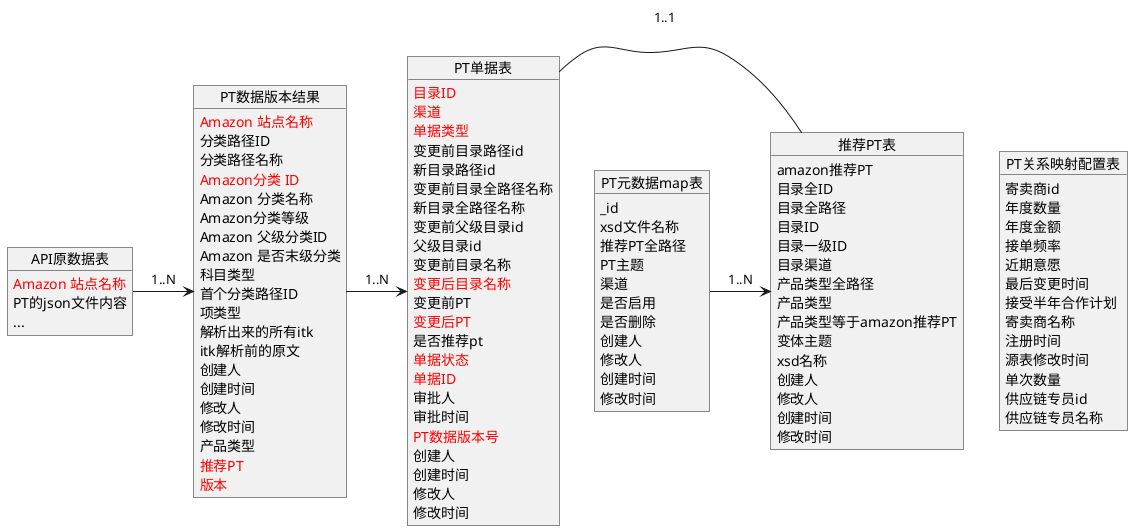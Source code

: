 @startuml

object API原数据表 {
    <color #red>Amazon 站点名称
    PT的json文件内容
    ...
}

object PT数据版本结果 {
     <color #red>Amazon 站点名称
     分类路径ID
     分类路径名称
     <color #red>Amazon分类 ID
     Amazon 分类名称
     Amazon分类等级
     Amazon 父级分类ID
     Amazon 是否末级分类
     科目类型
     首个分类路径ID
     项类型
     解析出来的所有itk
     itk解析前的原文
     创建人
     创建时间
     修改人
     修改时间
     产品类型
     <color #red>推荐PT
     <color #red>版本
}

object PT单据表 {
	<color #red>目录ID
	<color #red>渠道
    <color #red>单据类型
    变更前目录路径id
    新目录路径id
    变更前目录全路径名称
    新目录全路径名称
    变更前父级目录id
    父级目录id
    变更前目录名称
    <color #red>变更后目录名称
    变更前PT
    <color #red>变更后PT
    是否推荐pt
    <color #red>单据状态
    <color #red>单据ID
    审批人
    审批时间
    <color #red>PT数据版本号
	创建人
    创建时间
    修改人
    修改时间
}

object PT元数据map表 {
	_id
	xsd文件名称
	推荐PT全路径
    PT主题
    渠道
    是否启用
    是否删除
    创建人
    修改人
    创建时间
    修改时间
}


object 推荐PT表 {
    amazon推荐PT
    目录全ID
    目录全路径
    目录ID
    目录一级ID
    目录渠道
    产品类型全路径
    产品类型
    产品类型等于amazon推荐PT
    变体主题
    xsd名称
    创建人
    修改人
    创建时间
    修改时间
}

object PT关系映射配置表 {
  寄卖商id
	年度数量
	年度金额
	接单频率
	近期意愿
	'最大滞留量
	最后变更时间
	接受半年合作计划
	寄卖商名称
	注册时间
	源表修改时间
	单次数量
	供应链专员id
	供应链专员名称

}


'object Tire
'object Engine
'object Driver


'Car <|- Bus
'Car *-down- Tire
API原数据表 -right-> PT数据版本结果 : 1..N

PT数据版本结果 -right-> PT单据表 : 1..N

PT元数据map表 -right-> 推荐PT表 : 1..N

PT单据表 -right- 推荐PT表 : 1..1

'Bus o-down- Driver

@enduml